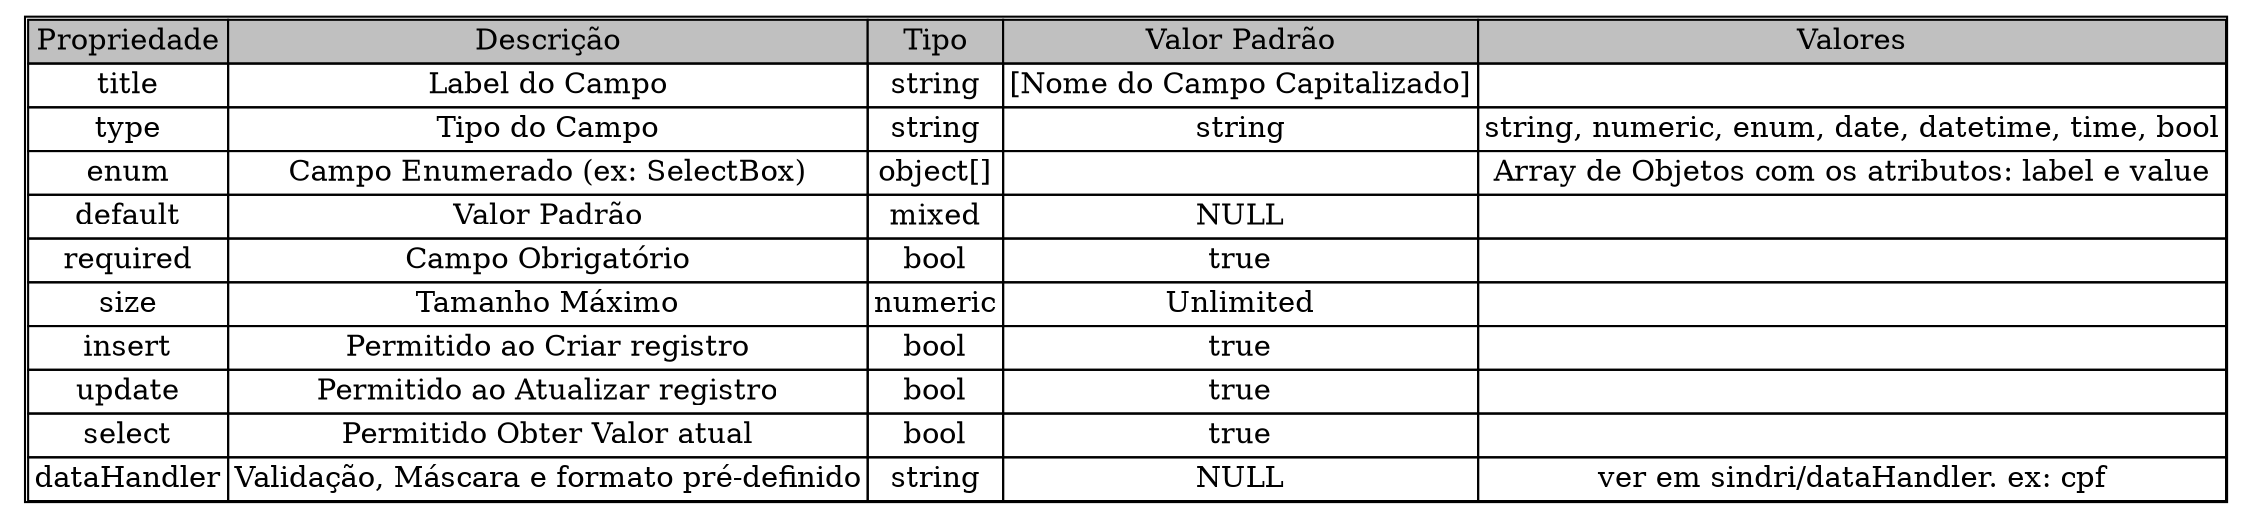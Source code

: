 digraph structs {
node [shape=plaintext]
struct1 [label=<
<TABLE BORDER="1" CELLBORDER="1" CELLSPACING="0">

<tr>
	<td BGCOLOR="gray">Propriedade</td>
	<td BGCOLOR="gray">Descrição</td>	
	<td BGCOLOR="gray">Tipo</td>	
	<td BGCOLOR="gray">Valor Padrão</td>
	<td BGCOLOR="gray">Valores</td>
</tr>

<tr>
	<td>title</td>
	<td>Label do Campo</td>
	<td>string</td>
	<td>[Nome do Campo Capitalizado]</td>
	<td></td>		
</tr>

<tr>
	<td>type</td>
	<td>Tipo do Campo</td>
	<td>string</td>
	<td>string</td>
	<td>string, numeric, enum, date, datetime, time, bool</td>		
</tr>

<tr>
	<td>enum</td>
	<td>Campo Enumerado (ex: SelectBox)</td>
	<td>object[]</td>
	<td></td>
	<td>Array de Objetos com os atributos: label e value</td>		
</tr>

<tr>
	<td>default</td>
	<td>Valor Padrão</td>
	<td>mixed</td>
	<td>NULL</td>
	<td></td>		
</tr>

<tr>
	<td>required</td>
	<td>Campo Obrigatório</td>
	<td>bool</td>
	<td>true</td>
	<td></td>		
</tr>

<tr>
	<td>size</td>
	<td>Tamanho Máximo</td>
	<td>numeric</td>
	<td>Unlimited</td>
	<td></td>		
</tr>

<tr>
	<td>insert</td>
	<td>Permitido ao Criar registro</td>
	<td>bool</td>
	<td>true</td>
	<td></td>		
</tr>

<tr>
	<td>update</td>
	<td>Permitido ao Atualizar registro</td>
	<td>bool</td>
	<td>true</td>
	<td></td>		
</tr>

<tr>
	<td>select</td>
	<td>Permitido Obter Valor atual</td>
	<td>bool</td>
	<td>true</td>
	<td></td>		
</tr>

<tr>
	<td>dataHandler</td>
	<td>Validação, Máscara e formato pré-definido</td>
	<td>string</td>
	<td>NULL</td>
	<td>ver em sindri/dataHandler. ex: cpf</td>		
</tr>


</TABLE>
>];
}